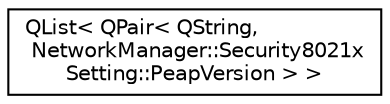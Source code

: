 digraph "类继承关系图"
{
  edge [fontname="Helvetica",fontsize="10",labelfontname="Helvetica",labelfontsize="10"];
  node [fontname="Helvetica",fontsize="10",shape=record];
  rankdir="LR";
  Node0 [label="QList\< QPair\< QString,\l NetworkManager::Security8021x\lSetting::PeapVersion \> \>",height=0.2,width=0.4,color="black", fillcolor="white", style="filled",URL="$class_q_list.html"];
}
